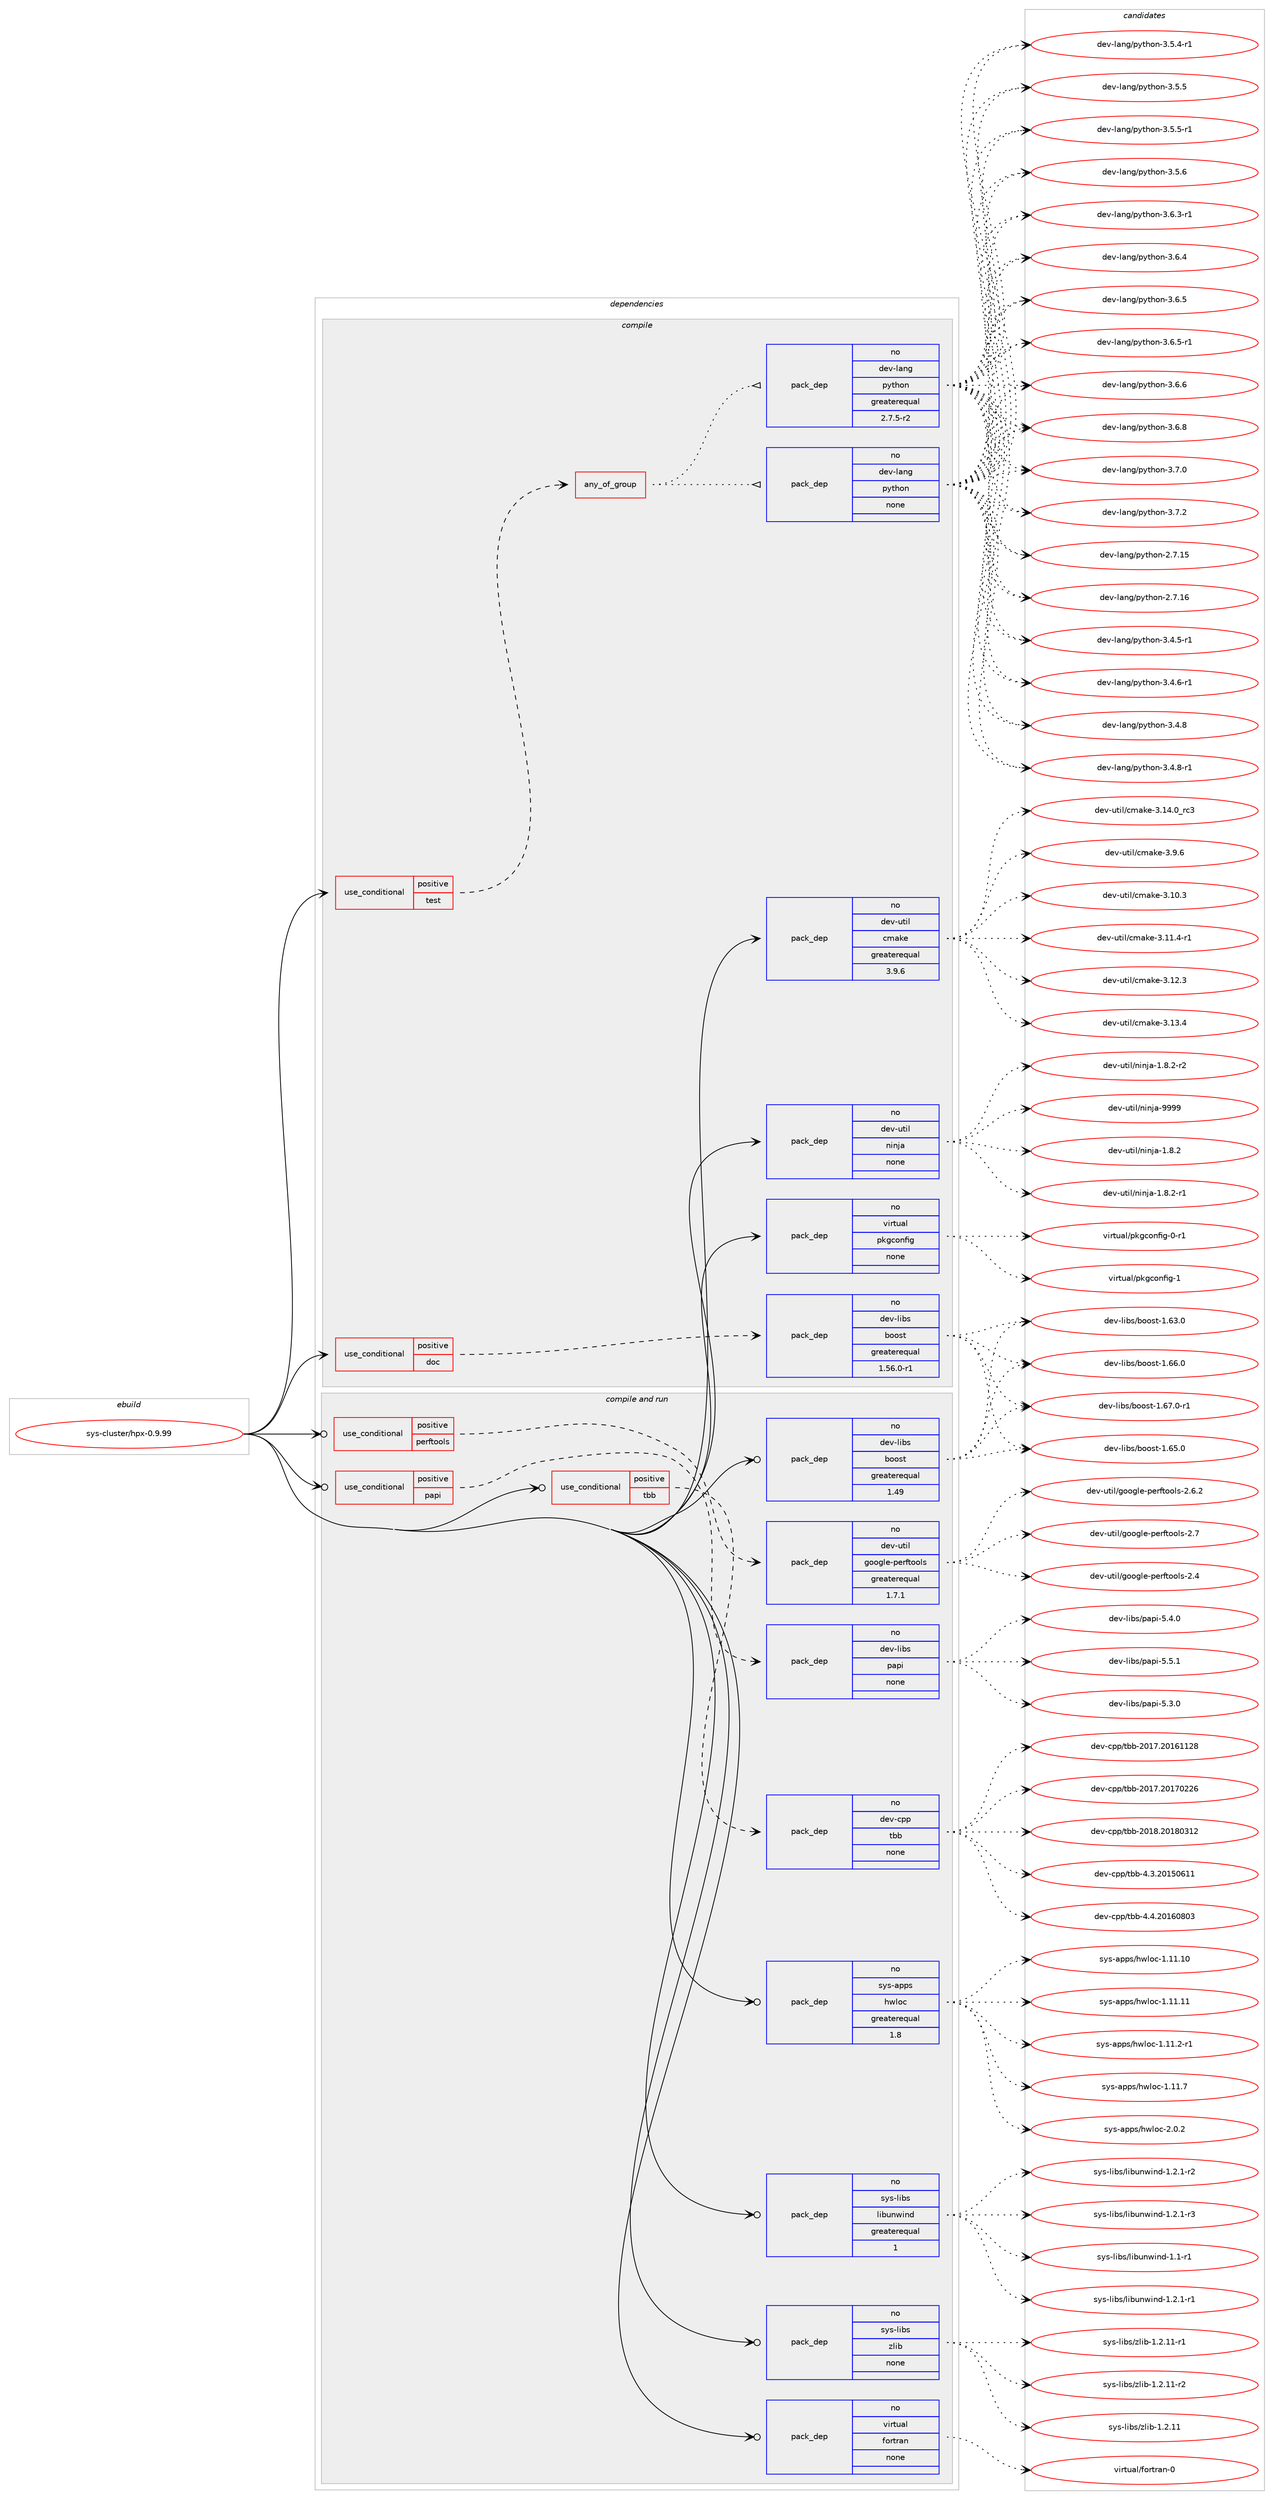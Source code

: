 digraph prolog {

# *************
# Graph options
# *************

newrank=true;
concentrate=true;
compound=true;
graph [rankdir=LR,fontname=Helvetica,fontsize=10,ranksep=1.5];#, ranksep=2.5, nodesep=0.2];
edge  [arrowhead=vee];
node  [fontname=Helvetica,fontsize=10];

# **********
# The ebuild
# **********

subgraph cluster_leftcol {
color=gray;
rank=same;
label=<<i>ebuild</i>>;
id [label="sys-cluster/hpx-0.9.99", color=red, width=4, href="../sys-cluster/hpx-0.9.99.svg"];
}

# ****************
# The dependencies
# ****************

subgraph cluster_midcol {
color=gray;
label=<<i>dependencies</i>>;
subgraph cluster_compile {
fillcolor="#eeeeee";
style=filled;
label=<<i>compile</i>>;
subgraph cond458749 {
dependency1722946 [label=<<TABLE BORDER="0" CELLBORDER="1" CELLSPACING="0" CELLPADDING="4"><TR><TD ROWSPAN="3" CELLPADDING="10">use_conditional</TD></TR><TR><TD>positive</TD></TR><TR><TD>doc</TD></TR></TABLE>>, shape=none, color=red];
subgraph pack1235966 {
dependency1722947 [label=<<TABLE BORDER="0" CELLBORDER="1" CELLSPACING="0" CELLPADDING="4" WIDTH="220"><TR><TD ROWSPAN="6" CELLPADDING="30">pack_dep</TD></TR><TR><TD WIDTH="110">no</TD></TR><TR><TD>dev-libs</TD></TR><TR><TD>boost</TD></TR><TR><TD>greaterequal</TD></TR><TR><TD>1.56.0-r1</TD></TR></TABLE>>, shape=none, color=blue];
}
dependency1722946:e -> dependency1722947:w [weight=20,style="dashed",arrowhead="vee"];
}
id:e -> dependency1722946:w [weight=20,style="solid",arrowhead="vee"];
subgraph cond458750 {
dependency1722948 [label=<<TABLE BORDER="0" CELLBORDER="1" CELLSPACING="0" CELLPADDING="4"><TR><TD ROWSPAN="3" CELLPADDING="10">use_conditional</TD></TR><TR><TD>positive</TD></TR><TR><TD>test</TD></TR></TABLE>>, shape=none, color=red];
subgraph any27343 {
dependency1722949 [label=<<TABLE BORDER="0" CELLBORDER="1" CELLSPACING="0" CELLPADDING="4"><TR><TD CELLPADDING="10">any_of_group</TD></TR></TABLE>>, shape=none, color=red];subgraph pack1235967 {
dependency1722950 [label=<<TABLE BORDER="0" CELLBORDER="1" CELLSPACING="0" CELLPADDING="4" WIDTH="220"><TR><TD ROWSPAN="6" CELLPADDING="30">pack_dep</TD></TR><TR><TD WIDTH="110">no</TD></TR><TR><TD>dev-lang</TD></TR><TR><TD>python</TD></TR><TR><TD>none</TD></TR><TR><TD></TD></TR></TABLE>>, shape=none, color=blue];
}
dependency1722949:e -> dependency1722950:w [weight=20,style="dotted",arrowhead="oinv"];
subgraph pack1235968 {
dependency1722951 [label=<<TABLE BORDER="0" CELLBORDER="1" CELLSPACING="0" CELLPADDING="4" WIDTH="220"><TR><TD ROWSPAN="6" CELLPADDING="30">pack_dep</TD></TR><TR><TD WIDTH="110">no</TD></TR><TR><TD>dev-lang</TD></TR><TR><TD>python</TD></TR><TR><TD>greaterequal</TD></TR><TR><TD>2.7.5-r2</TD></TR></TABLE>>, shape=none, color=blue];
}
dependency1722949:e -> dependency1722951:w [weight=20,style="dotted",arrowhead="oinv"];
}
dependency1722948:e -> dependency1722949:w [weight=20,style="dashed",arrowhead="vee"];
}
id:e -> dependency1722948:w [weight=20,style="solid",arrowhead="vee"];
subgraph pack1235969 {
dependency1722952 [label=<<TABLE BORDER="0" CELLBORDER="1" CELLSPACING="0" CELLPADDING="4" WIDTH="220"><TR><TD ROWSPAN="6" CELLPADDING="30">pack_dep</TD></TR><TR><TD WIDTH="110">no</TD></TR><TR><TD>dev-util</TD></TR><TR><TD>cmake</TD></TR><TR><TD>greaterequal</TD></TR><TR><TD>3.9.6</TD></TR></TABLE>>, shape=none, color=blue];
}
id:e -> dependency1722952:w [weight=20,style="solid",arrowhead="vee"];
subgraph pack1235970 {
dependency1722953 [label=<<TABLE BORDER="0" CELLBORDER="1" CELLSPACING="0" CELLPADDING="4" WIDTH="220"><TR><TD ROWSPAN="6" CELLPADDING="30">pack_dep</TD></TR><TR><TD WIDTH="110">no</TD></TR><TR><TD>dev-util</TD></TR><TR><TD>ninja</TD></TR><TR><TD>none</TD></TR><TR><TD></TD></TR></TABLE>>, shape=none, color=blue];
}
id:e -> dependency1722953:w [weight=20,style="solid",arrowhead="vee"];
subgraph pack1235971 {
dependency1722954 [label=<<TABLE BORDER="0" CELLBORDER="1" CELLSPACING="0" CELLPADDING="4" WIDTH="220"><TR><TD ROWSPAN="6" CELLPADDING="30">pack_dep</TD></TR><TR><TD WIDTH="110">no</TD></TR><TR><TD>virtual</TD></TR><TR><TD>pkgconfig</TD></TR><TR><TD>none</TD></TR><TR><TD></TD></TR></TABLE>>, shape=none, color=blue];
}
id:e -> dependency1722954:w [weight=20,style="solid",arrowhead="vee"];
}
subgraph cluster_compileandrun {
fillcolor="#eeeeee";
style=filled;
label=<<i>compile and run</i>>;
subgraph cond458751 {
dependency1722955 [label=<<TABLE BORDER="0" CELLBORDER="1" CELLSPACING="0" CELLPADDING="4"><TR><TD ROWSPAN="3" CELLPADDING="10">use_conditional</TD></TR><TR><TD>positive</TD></TR><TR><TD>papi</TD></TR></TABLE>>, shape=none, color=red];
subgraph pack1235972 {
dependency1722956 [label=<<TABLE BORDER="0" CELLBORDER="1" CELLSPACING="0" CELLPADDING="4" WIDTH="220"><TR><TD ROWSPAN="6" CELLPADDING="30">pack_dep</TD></TR><TR><TD WIDTH="110">no</TD></TR><TR><TD>dev-libs</TD></TR><TR><TD>papi</TD></TR><TR><TD>none</TD></TR><TR><TD></TD></TR></TABLE>>, shape=none, color=blue];
}
dependency1722955:e -> dependency1722956:w [weight=20,style="dashed",arrowhead="vee"];
}
id:e -> dependency1722955:w [weight=20,style="solid",arrowhead="odotvee"];
subgraph cond458752 {
dependency1722957 [label=<<TABLE BORDER="0" CELLBORDER="1" CELLSPACING="0" CELLPADDING="4"><TR><TD ROWSPAN="3" CELLPADDING="10">use_conditional</TD></TR><TR><TD>positive</TD></TR><TR><TD>perftools</TD></TR></TABLE>>, shape=none, color=red];
subgraph pack1235973 {
dependency1722958 [label=<<TABLE BORDER="0" CELLBORDER="1" CELLSPACING="0" CELLPADDING="4" WIDTH="220"><TR><TD ROWSPAN="6" CELLPADDING="30">pack_dep</TD></TR><TR><TD WIDTH="110">no</TD></TR><TR><TD>dev-util</TD></TR><TR><TD>google-perftools</TD></TR><TR><TD>greaterequal</TD></TR><TR><TD>1.7.1</TD></TR></TABLE>>, shape=none, color=blue];
}
dependency1722957:e -> dependency1722958:w [weight=20,style="dashed",arrowhead="vee"];
}
id:e -> dependency1722957:w [weight=20,style="solid",arrowhead="odotvee"];
subgraph cond458753 {
dependency1722959 [label=<<TABLE BORDER="0" CELLBORDER="1" CELLSPACING="0" CELLPADDING="4"><TR><TD ROWSPAN="3" CELLPADDING="10">use_conditional</TD></TR><TR><TD>positive</TD></TR><TR><TD>tbb</TD></TR></TABLE>>, shape=none, color=red];
subgraph pack1235974 {
dependency1722960 [label=<<TABLE BORDER="0" CELLBORDER="1" CELLSPACING="0" CELLPADDING="4" WIDTH="220"><TR><TD ROWSPAN="6" CELLPADDING="30">pack_dep</TD></TR><TR><TD WIDTH="110">no</TD></TR><TR><TD>dev-cpp</TD></TR><TR><TD>tbb</TD></TR><TR><TD>none</TD></TR><TR><TD></TD></TR></TABLE>>, shape=none, color=blue];
}
dependency1722959:e -> dependency1722960:w [weight=20,style="dashed",arrowhead="vee"];
}
id:e -> dependency1722959:w [weight=20,style="solid",arrowhead="odotvee"];
subgraph pack1235975 {
dependency1722961 [label=<<TABLE BORDER="0" CELLBORDER="1" CELLSPACING="0" CELLPADDING="4" WIDTH="220"><TR><TD ROWSPAN="6" CELLPADDING="30">pack_dep</TD></TR><TR><TD WIDTH="110">no</TD></TR><TR><TD>dev-libs</TD></TR><TR><TD>boost</TD></TR><TR><TD>greaterequal</TD></TR><TR><TD>1.49</TD></TR></TABLE>>, shape=none, color=blue];
}
id:e -> dependency1722961:w [weight=20,style="solid",arrowhead="odotvee"];
subgraph pack1235976 {
dependency1722962 [label=<<TABLE BORDER="0" CELLBORDER="1" CELLSPACING="0" CELLPADDING="4" WIDTH="220"><TR><TD ROWSPAN="6" CELLPADDING="30">pack_dep</TD></TR><TR><TD WIDTH="110">no</TD></TR><TR><TD>sys-apps</TD></TR><TR><TD>hwloc</TD></TR><TR><TD>greaterequal</TD></TR><TR><TD>1.8</TD></TR></TABLE>>, shape=none, color=blue];
}
id:e -> dependency1722962:w [weight=20,style="solid",arrowhead="odotvee"];
subgraph pack1235977 {
dependency1722963 [label=<<TABLE BORDER="0" CELLBORDER="1" CELLSPACING="0" CELLPADDING="4" WIDTH="220"><TR><TD ROWSPAN="6" CELLPADDING="30">pack_dep</TD></TR><TR><TD WIDTH="110">no</TD></TR><TR><TD>sys-libs</TD></TR><TR><TD>libunwind</TD></TR><TR><TD>greaterequal</TD></TR><TR><TD>1</TD></TR></TABLE>>, shape=none, color=blue];
}
id:e -> dependency1722963:w [weight=20,style="solid",arrowhead="odotvee"];
subgraph pack1235978 {
dependency1722964 [label=<<TABLE BORDER="0" CELLBORDER="1" CELLSPACING="0" CELLPADDING="4" WIDTH="220"><TR><TD ROWSPAN="6" CELLPADDING="30">pack_dep</TD></TR><TR><TD WIDTH="110">no</TD></TR><TR><TD>sys-libs</TD></TR><TR><TD>zlib</TD></TR><TR><TD>none</TD></TR><TR><TD></TD></TR></TABLE>>, shape=none, color=blue];
}
id:e -> dependency1722964:w [weight=20,style="solid",arrowhead="odotvee"];
subgraph pack1235979 {
dependency1722965 [label=<<TABLE BORDER="0" CELLBORDER="1" CELLSPACING="0" CELLPADDING="4" WIDTH="220"><TR><TD ROWSPAN="6" CELLPADDING="30">pack_dep</TD></TR><TR><TD WIDTH="110">no</TD></TR><TR><TD>virtual</TD></TR><TR><TD>fortran</TD></TR><TR><TD>none</TD></TR><TR><TD></TD></TR></TABLE>>, shape=none, color=blue];
}
id:e -> dependency1722965:w [weight=20,style="solid",arrowhead="odotvee"];
}
subgraph cluster_run {
fillcolor="#eeeeee";
style=filled;
label=<<i>run</i>>;
}
}

# **************
# The candidates
# **************

subgraph cluster_choices {
rank=same;
color=gray;
label=<<i>candidates</i>>;

subgraph choice1235966 {
color=black;
nodesep=1;
choice1001011184510810598115479811111111511645494654514648 [label="dev-libs/boost-1.63.0", color=red, width=4,href="../dev-libs/boost-1.63.0.svg"];
choice1001011184510810598115479811111111511645494654534648 [label="dev-libs/boost-1.65.0", color=red, width=4,href="../dev-libs/boost-1.65.0.svg"];
choice1001011184510810598115479811111111511645494654544648 [label="dev-libs/boost-1.66.0", color=red, width=4,href="../dev-libs/boost-1.66.0.svg"];
choice10010111845108105981154798111111115116454946545546484511449 [label="dev-libs/boost-1.67.0-r1", color=red, width=4,href="../dev-libs/boost-1.67.0-r1.svg"];
dependency1722947:e -> choice1001011184510810598115479811111111511645494654514648:w [style=dotted,weight="100"];
dependency1722947:e -> choice1001011184510810598115479811111111511645494654534648:w [style=dotted,weight="100"];
dependency1722947:e -> choice1001011184510810598115479811111111511645494654544648:w [style=dotted,weight="100"];
dependency1722947:e -> choice10010111845108105981154798111111115116454946545546484511449:w [style=dotted,weight="100"];
}
subgraph choice1235967 {
color=black;
nodesep=1;
choice10010111845108971101034711212111610411111045504655464953 [label="dev-lang/python-2.7.15", color=red, width=4,href="../dev-lang/python-2.7.15.svg"];
choice10010111845108971101034711212111610411111045504655464954 [label="dev-lang/python-2.7.16", color=red, width=4,href="../dev-lang/python-2.7.16.svg"];
choice1001011184510897110103471121211161041111104551465246534511449 [label="dev-lang/python-3.4.5-r1", color=red, width=4,href="../dev-lang/python-3.4.5-r1.svg"];
choice1001011184510897110103471121211161041111104551465246544511449 [label="dev-lang/python-3.4.6-r1", color=red, width=4,href="../dev-lang/python-3.4.6-r1.svg"];
choice100101118451089711010347112121116104111110455146524656 [label="dev-lang/python-3.4.8", color=red, width=4,href="../dev-lang/python-3.4.8.svg"];
choice1001011184510897110103471121211161041111104551465246564511449 [label="dev-lang/python-3.4.8-r1", color=red, width=4,href="../dev-lang/python-3.4.8-r1.svg"];
choice1001011184510897110103471121211161041111104551465346524511449 [label="dev-lang/python-3.5.4-r1", color=red, width=4,href="../dev-lang/python-3.5.4-r1.svg"];
choice100101118451089711010347112121116104111110455146534653 [label="dev-lang/python-3.5.5", color=red, width=4,href="../dev-lang/python-3.5.5.svg"];
choice1001011184510897110103471121211161041111104551465346534511449 [label="dev-lang/python-3.5.5-r1", color=red, width=4,href="../dev-lang/python-3.5.5-r1.svg"];
choice100101118451089711010347112121116104111110455146534654 [label="dev-lang/python-3.5.6", color=red, width=4,href="../dev-lang/python-3.5.6.svg"];
choice1001011184510897110103471121211161041111104551465446514511449 [label="dev-lang/python-3.6.3-r1", color=red, width=4,href="../dev-lang/python-3.6.3-r1.svg"];
choice100101118451089711010347112121116104111110455146544652 [label="dev-lang/python-3.6.4", color=red, width=4,href="../dev-lang/python-3.6.4.svg"];
choice100101118451089711010347112121116104111110455146544653 [label="dev-lang/python-3.6.5", color=red, width=4,href="../dev-lang/python-3.6.5.svg"];
choice1001011184510897110103471121211161041111104551465446534511449 [label="dev-lang/python-3.6.5-r1", color=red, width=4,href="../dev-lang/python-3.6.5-r1.svg"];
choice100101118451089711010347112121116104111110455146544654 [label="dev-lang/python-3.6.6", color=red, width=4,href="../dev-lang/python-3.6.6.svg"];
choice100101118451089711010347112121116104111110455146544656 [label="dev-lang/python-3.6.8", color=red, width=4,href="../dev-lang/python-3.6.8.svg"];
choice100101118451089711010347112121116104111110455146554648 [label="dev-lang/python-3.7.0", color=red, width=4,href="../dev-lang/python-3.7.0.svg"];
choice100101118451089711010347112121116104111110455146554650 [label="dev-lang/python-3.7.2", color=red, width=4,href="../dev-lang/python-3.7.2.svg"];
dependency1722950:e -> choice10010111845108971101034711212111610411111045504655464953:w [style=dotted,weight="100"];
dependency1722950:e -> choice10010111845108971101034711212111610411111045504655464954:w [style=dotted,weight="100"];
dependency1722950:e -> choice1001011184510897110103471121211161041111104551465246534511449:w [style=dotted,weight="100"];
dependency1722950:e -> choice1001011184510897110103471121211161041111104551465246544511449:w [style=dotted,weight="100"];
dependency1722950:e -> choice100101118451089711010347112121116104111110455146524656:w [style=dotted,weight="100"];
dependency1722950:e -> choice1001011184510897110103471121211161041111104551465246564511449:w [style=dotted,weight="100"];
dependency1722950:e -> choice1001011184510897110103471121211161041111104551465346524511449:w [style=dotted,weight="100"];
dependency1722950:e -> choice100101118451089711010347112121116104111110455146534653:w [style=dotted,weight="100"];
dependency1722950:e -> choice1001011184510897110103471121211161041111104551465346534511449:w [style=dotted,weight="100"];
dependency1722950:e -> choice100101118451089711010347112121116104111110455146534654:w [style=dotted,weight="100"];
dependency1722950:e -> choice1001011184510897110103471121211161041111104551465446514511449:w [style=dotted,weight="100"];
dependency1722950:e -> choice100101118451089711010347112121116104111110455146544652:w [style=dotted,weight="100"];
dependency1722950:e -> choice100101118451089711010347112121116104111110455146544653:w [style=dotted,weight="100"];
dependency1722950:e -> choice1001011184510897110103471121211161041111104551465446534511449:w [style=dotted,weight="100"];
dependency1722950:e -> choice100101118451089711010347112121116104111110455146544654:w [style=dotted,weight="100"];
dependency1722950:e -> choice100101118451089711010347112121116104111110455146544656:w [style=dotted,weight="100"];
dependency1722950:e -> choice100101118451089711010347112121116104111110455146554648:w [style=dotted,weight="100"];
dependency1722950:e -> choice100101118451089711010347112121116104111110455146554650:w [style=dotted,weight="100"];
}
subgraph choice1235968 {
color=black;
nodesep=1;
choice10010111845108971101034711212111610411111045504655464953 [label="dev-lang/python-2.7.15", color=red, width=4,href="../dev-lang/python-2.7.15.svg"];
choice10010111845108971101034711212111610411111045504655464954 [label="dev-lang/python-2.7.16", color=red, width=4,href="../dev-lang/python-2.7.16.svg"];
choice1001011184510897110103471121211161041111104551465246534511449 [label="dev-lang/python-3.4.5-r1", color=red, width=4,href="../dev-lang/python-3.4.5-r1.svg"];
choice1001011184510897110103471121211161041111104551465246544511449 [label="dev-lang/python-3.4.6-r1", color=red, width=4,href="../dev-lang/python-3.4.6-r1.svg"];
choice100101118451089711010347112121116104111110455146524656 [label="dev-lang/python-3.4.8", color=red, width=4,href="../dev-lang/python-3.4.8.svg"];
choice1001011184510897110103471121211161041111104551465246564511449 [label="dev-lang/python-3.4.8-r1", color=red, width=4,href="../dev-lang/python-3.4.8-r1.svg"];
choice1001011184510897110103471121211161041111104551465346524511449 [label="dev-lang/python-3.5.4-r1", color=red, width=4,href="../dev-lang/python-3.5.4-r1.svg"];
choice100101118451089711010347112121116104111110455146534653 [label="dev-lang/python-3.5.5", color=red, width=4,href="../dev-lang/python-3.5.5.svg"];
choice1001011184510897110103471121211161041111104551465346534511449 [label="dev-lang/python-3.5.5-r1", color=red, width=4,href="../dev-lang/python-3.5.5-r1.svg"];
choice100101118451089711010347112121116104111110455146534654 [label="dev-lang/python-3.5.6", color=red, width=4,href="../dev-lang/python-3.5.6.svg"];
choice1001011184510897110103471121211161041111104551465446514511449 [label="dev-lang/python-3.6.3-r1", color=red, width=4,href="../dev-lang/python-3.6.3-r1.svg"];
choice100101118451089711010347112121116104111110455146544652 [label="dev-lang/python-3.6.4", color=red, width=4,href="../dev-lang/python-3.6.4.svg"];
choice100101118451089711010347112121116104111110455146544653 [label="dev-lang/python-3.6.5", color=red, width=4,href="../dev-lang/python-3.6.5.svg"];
choice1001011184510897110103471121211161041111104551465446534511449 [label="dev-lang/python-3.6.5-r1", color=red, width=4,href="../dev-lang/python-3.6.5-r1.svg"];
choice100101118451089711010347112121116104111110455146544654 [label="dev-lang/python-3.6.6", color=red, width=4,href="../dev-lang/python-3.6.6.svg"];
choice100101118451089711010347112121116104111110455146544656 [label="dev-lang/python-3.6.8", color=red, width=4,href="../dev-lang/python-3.6.8.svg"];
choice100101118451089711010347112121116104111110455146554648 [label="dev-lang/python-3.7.0", color=red, width=4,href="../dev-lang/python-3.7.0.svg"];
choice100101118451089711010347112121116104111110455146554650 [label="dev-lang/python-3.7.2", color=red, width=4,href="../dev-lang/python-3.7.2.svg"];
dependency1722951:e -> choice10010111845108971101034711212111610411111045504655464953:w [style=dotted,weight="100"];
dependency1722951:e -> choice10010111845108971101034711212111610411111045504655464954:w [style=dotted,weight="100"];
dependency1722951:e -> choice1001011184510897110103471121211161041111104551465246534511449:w [style=dotted,weight="100"];
dependency1722951:e -> choice1001011184510897110103471121211161041111104551465246544511449:w [style=dotted,weight="100"];
dependency1722951:e -> choice100101118451089711010347112121116104111110455146524656:w [style=dotted,weight="100"];
dependency1722951:e -> choice1001011184510897110103471121211161041111104551465246564511449:w [style=dotted,weight="100"];
dependency1722951:e -> choice1001011184510897110103471121211161041111104551465346524511449:w [style=dotted,weight="100"];
dependency1722951:e -> choice100101118451089711010347112121116104111110455146534653:w [style=dotted,weight="100"];
dependency1722951:e -> choice1001011184510897110103471121211161041111104551465346534511449:w [style=dotted,weight="100"];
dependency1722951:e -> choice100101118451089711010347112121116104111110455146534654:w [style=dotted,weight="100"];
dependency1722951:e -> choice1001011184510897110103471121211161041111104551465446514511449:w [style=dotted,weight="100"];
dependency1722951:e -> choice100101118451089711010347112121116104111110455146544652:w [style=dotted,weight="100"];
dependency1722951:e -> choice100101118451089711010347112121116104111110455146544653:w [style=dotted,weight="100"];
dependency1722951:e -> choice1001011184510897110103471121211161041111104551465446534511449:w [style=dotted,weight="100"];
dependency1722951:e -> choice100101118451089711010347112121116104111110455146544654:w [style=dotted,weight="100"];
dependency1722951:e -> choice100101118451089711010347112121116104111110455146544656:w [style=dotted,weight="100"];
dependency1722951:e -> choice100101118451089711010347112121116104111110455146554648:w [style=dotted,weight="100"];
dependency1722951:e -> choice100101118451089711010347112121116104111110455146554650:w [style=dotted,weight="100"];
}
subgraph choice1235969 {
color=black;
nodesep=1;
choice1001011184511711610510847991099710710145514649484651 [label="dev-util/cmake-3.10.3", color=red, width=4,href="../dev-util/cmake-3.10.3.svg"];
choice10010111845117116105108479910997107101455146494946524511449 [label="dev-util/cmake-3.11.4-r1", color=red, width=4,href="../dev-util/cmake-3.11.4-r1.svg"];
choice1001011184511711610510847991099710710145514649504651 [label="dev-util/cmake-3.12.3", color=red, width=4,href="../dev-util/cmake-3.12.3.svg"];
choice1001011184511711610510847991099710710145514649514652 [label="dev-util/cmake-3.13.4", color=red, width=4,href="../dev-util/cmake-3.13.4.svg"];
choice1001011184511711610510847991099710710145514649524648951149951 [label="dev-util/cmake-3.14.0_rc3", color=red, width=4,href="../dev-util/cmake-3.14.0_rc3.svg"];
choice10010111845117116105108479910997107101455146574654 [label="dev-util/cmake-3.9.6", color=red, width=4,href="../dev-util/cmake-3.9.6.svg"];
dependency1722952:e -> choice1001011184511711610510847991099710710145514649484651:w [style=dotted,weight="100"];
dependency1722952:e -> choice10010111845117116105108479910997107101455146494946524511449:w [style=dotted,weight="100"];
dependency1722952:e -> choice1001011184511711610510847991099710710145514649504651:w [style=dotted,weight="100"];
dependency1722952:e -> choice1001011184511711610510847991099710710145514649514652:w [style=dotted,weight="100"];
dependency1722952:e -> choice1001011184511711610510847991099710710145514649524648951149951:w [style=dotted,weight="100"];
dependency1722952:e -> choice10010111845117116105108479910997107101455146574654:w [style=dotted,weight="100"];
}
subgraph choice1235970 {
color=black;
nodesep=1;
choice100101118451171161051084711010511010697454946564650 [label="dev-util/ninja-1.8.2", color=red, width=4,href="../dev-util/ninja-1.8.2.svg"];
choice1001011184511711610510847110105110106974549465646504511449 [label="dev-util/ninja-1.8.2-r1", color=red, width=4,href="../dev-util/ninja-1.8.2-r1.svg"];
choice1001011184511711610510847110105110106974549465646504511450 [label="dev-util/ninja-1.8.2-r2", color=red, width=4,href="../dev-util/ninja-1.8.2-r2.svg"];
choice1001011184511711610510847110105110106974557575757 [label="dev-util/ninja-9999", color=red, width=4,href="../dev-util/ninja-9999.svg"];
dependency1722953:e -> choice100101118451171161051084711010511010697454946564650:w [style=dotted,weight="100"];
dependency1722953:e -> choice1001011184511711610510847110105110106974549465646504511449:w [style=dotted,weight="100"];
dependency1722953:e -> choice1001011184511711610510847110105110106974549465646504511450:w [style=dotted,weight="100"];
dependency1722953:e -> choice1001011184511711610510847110105110106974557575757:w [style=dotted,weight="100"];
}
subgraph choice1235971 {
color=black;
nodesep=1;
choice11810511411611797108471121071039911111010210510345484511449 [label="virtual/pkgconfig-0-r1", color=red, width=4,href="../virtual/pkgconfig-0-r1.svg"];
choice1181051141161179710847112107103991111101021051034549 [label="virtual/pkgconfig-1", color=red, width=4,href="../virtual/pkgconfig-1.svg"];
dependency1722954:e -> choice11810511411611797108471121071039911111010210510345484511449:w [style=dotted,weight="100"];
dependency1722954:e -> choice1181051141161179710847112107103991111101021051034549:w [style=dotted,weight="100"];
}
subgraph choice1235972 {
color=black;
nodesep=1;
choice10010111845108105981154711297112105455346514648 [label="dev-libs/papi-5.3.0", color=red, width=4,href="../dev-libs/papi-5.3.0.svg"];
choice10010111845108105981154711297112105455346524648 [label="dev-libs/papi-5.4.0", color=red, width=4,href="../dev-libs/papi-5.4.0.svg"];
choice10010111845108105981154711297112105455346534649 [label="dev-libs/papi-5.5.1", color=red, width=4,href="../dev-libs/papi-5.5.1.svg"];
dependency1722956:e -> choice10010111845108105981154711297112105455346514648:w [style=dotted,weight="100"];
dependency1722956:e -> choice10010111845108105981154711297112105455346524648:w [style=dotted,weight="100"];
dependency1722956:e -> choice10010111845108105981154711297112105455346534649:w [style=dotted,weight="100"];
}
subgraph choice1235973 {
color=black;
nodesep=1;
choice10010111845117116105108471031111111031081014511210111410211611111110811545504652 [label="dev-util/google-perftools-2.4", color=red, width=4,href="../dev-util/google-perftools-2.4.svg"];
choice100101118451171161051084710311111110310810145112101114102116111111108115455046544650 [label="dev-util/google-perftools-2.6.2", color=red, width=4,href="../dev-util/google-perftools-2.6.2.svg"];
choice10010111845117116105108471031111111031081014511210111410211611111110811545504655 [label="dev-util/google-perftools-2.7", color=red, width=4,href="../dev-util/google-perftools-2.7.svg"];
dependency1722958:e -> choice10010111845117116105108471031111111031081014511210111410211611111110811545504652:w [style=dotted,weight="100"];
dependency1722958:e -> choice100101118451171161051084710311111110310810145112101114102116111111108115455046544650:w [style=dotted,weight="100"];
dependency1722958:e -> choice10010111845117116105108471031111111031081014511210111410211611111110811545504655:w [style=dotted,weight="100"];
}
subgraph choice1235974 {
color=black;
nodesep=1;
choice10010111845991121124711698984550484955465048495449495056 [label="dev-cpp/tbb-2017.20161128", color=red, width=4,href="../dev-cpp/tbb-2017.20161128.svg"];
choice10010111845991121124711698984550484955465048495548505054 [label="dev-cpp/tbb-2017.20170226", color=red, width=4,href="../dev-cpp/tbb-2017.20170226.svg"];
choice10010111845991121124711698984550484956465048495648514950 [label="dev-cpp/tbb-2018.20180312", color=red, width=4,href="../dev-cpp/tbb-2018.20180312.svg"];
choice100101118459911211247116989845524651465048495348544949 [label="dev-cpp/tbb-4.3.20150611", color=red, width=4,href="../dev-cpp/tbb-4.3.20150611.svg"];
choice100101118459911211247116989845524652465048495448564851 [label="dev-cpp/tbb-4.4.20160803", color=red, width=4,href="../dev-cpp/tbb-4.4.20160803.svg"];
dependency1722960:e -> choice10010111845991121124711698984550484955465048495449495056:w [style=dotted,weight="100"];
dependency1722960:e -> choice10010111845991121124711698984550484955465048495548505054:w [style=dotted,weight="100"];
dependency1722960:e -> choice10010111845991121124711698984550484956465048495648514950:w [style=dotted,weight="100"];
dependency1722960:e -> choice100101118459911211247116989845524651465048495348544949:w [style=dotted,weight="100"];
dependency1722960:e -> choice100101118459911211247116989845524652465048495448564851:w [style=dotted,weight="100"];
}
subgraph choice1235975 {
color=black;
nodesep=1;
choice1001011184510810598115479811111111511645494654514648 [label="dev-libs/boost-1.63.0", color=red, width=4,href="../dev-libs/boost-1.63.0.svg"];
choice1001011184510810598115479811111111511645494654534648 [label="dev-libs/boost-1.65.0", color=red, width=4,href="../dev-libs/boost-1.65.0.svg"];
choice1001011184510810598115479811111111511645494654544648 [label="dev-libs/boost-1.66.0", color=red, width=4,href="../dev-libs/boost-1.66.0.svg"];
choice10010111845108105981154798111111115116454946545546484511449 [label="dev-libs/boost-1.67.0-r1", color=red, width=4,href="../dev-libs/boost-1.67.0-r1.svg"];
dependency1722961:e -> choice1001011184510810598115479811111111511645494654514648:w [style=dotted,weight="100"];
dependency1722961:e -> choice1001011184510810598115479811111111511645494654534648:w [style=dotted,weight="100"];
dependency1722961:e -> choice1001011184510810598115479811111111511645494654544648:w [style=dotted,weight="100"];
dependency1722961:e -> choice10010111845108105981154798111111115116454946545546484511449:w [style=dotted,weight="100"];
}
subgraph choice1235976 {
color=black;
nodesep=1;
choice115121115459711211211547104119108111994549464949464948 [label="sys-apps/hwloc-1.11.10", color=red, width=4,href="../sys-apps/hwloc-1.11.10.svg"];
choice115121115459711211211547104119108111994549464949464949 [label="sys-apps/hwloc-1.11.11", color=red, width=4,href="../sys-apps/hwloc-1.11.11.svg"];
choice11512111545971121121154710411910811199454946494946504511449 [label="sys-apps/hwloc-1.11.2-r1", color=red, width=4,href="../sys-apps/hwloc-1.11.2-r1.svg"];
choice1151211154597112112115471041191081119945494649494655 [label="sys-apps/hwloc-1.11.7", color=red, width=4,href="../sys-apps/hwloc-1.11.7.svg"];
choice11512111545971121121154710411910811199455046484650 [label="sys-apps/hwloc-2.0.2", color=red, width=4,href="../sys-apps/hwloc-2.0.2.svg"];
dependency1722962:e -> choice115121115459711211211547104119108111994549464949464948:w [style=dotted,weight="100"];
dependency1722962:e -> choice115121115459711211211547104119108111994549464949464949:w [style=dotted,weight="100"];
dependency1722962:e -> choice11512111545971121121154710411910811199454946494946504511449:w [style=dotted,weight="100"];
dependency1722962:e -> choice1151211154597112112115471041191081119945494649494655:w [style=dotted,weight="100"];
dependency1722962:e -> choice11512111545971121121154710411910811199455046484650:w [style=dotted,weight="100"];
}
subgraph choice1235977 {
color=black;
nodesep=1;
choice11512111545108105981154710810598117110119105110100454946494511449 [label="sys-libs/libunwind-1.1-r1", color=red, width=4,href="../sys-libs/libunwind-1.1-r1.svg"];
choice115121115451081059811547108105981171101191051101004549465046494511449 [label="sys-libs/libunwind-1.2.1-r1", color=red, width=4,href="../sys-libs/libunwind-1.2.1-r1.svg"];
choice115121115451081059811547108105981171101191051101004549465046494511450 [label="sys-libs/libunwind-1.2.1-r2", color=red, width=4,href="../sys-libs/libunwind-1.2.1-r2.svg"];
choice115121115451081059811547108105981171101191051101004549465046494511451 [label="sys-libs/libunwind-1.2.1-r3", color=red, width=4,href="../sys-libs/libunwind-1.2.1-r3.svg"];
dependency1722963:e -> choice11512111545108105981154710810598117110119105110100454946494511449:w [style=dotted,weight="100"];
dependency1722963:e -> choice115121115451081059811547108105981171101191051101004549465046494511449:w [style=dotted,weight="100"];
dependency1722963:e -> choice115121115451081059811547108105981171101191051101004549465046494511450:w [style=dotted,weight="100"];
dependency1722963:e -> choice115121115451081059811547108105981171101191051101004549465046494511451:w [style=dotted,weight="100"];
}
subgraph choice1235978 {
color=black;
nodesep=1;
choice1151211154510810598115471221081059845494650464949 [label="sys-libs/zlib-1.2.11", color=red, width=4,href="../sys-libs/zlib-1.2.11.svg"];
choice11512111545108105981154712210810598454946504649494511449 [label="sys-libs/zlib-1.2.11-r1", color=red, width=4,href="../sys-libs/zlib-1.2.11-r1.svg"];
choice11512111545108105981154712210810598454946504649494511450 [label="sys-libs/zlib-1.2.11-r2", color=red, width=4,href="../sys-libs/zlib-1.2.11-r2.svg"];
dependency1722964:e -> choice1151211154510810598115471221081059845494650464949:w [style=dotted,weight="100"];
dependency1722964:e -> choice11512111545108105981154712210810598454946504649494511449:w [style=dotted,weight="100"];
dependency1722964:e -> choice11512111545108105981154712210810598454946504649494511450:w [style=dotted,weight="100"];
}
subgraph choice1235979 {
color=black;
nodesep=1;
choice1181051141161179710847102111114116114971104548 [label="virtual/fortran-0", color=red, width=4,href="../virtual/fortran-0.svg"];
dependency1722965:e -> choice1181051141161179710847102111114116114971104548:w [style=dotted,weight="100"];
}
}

}
